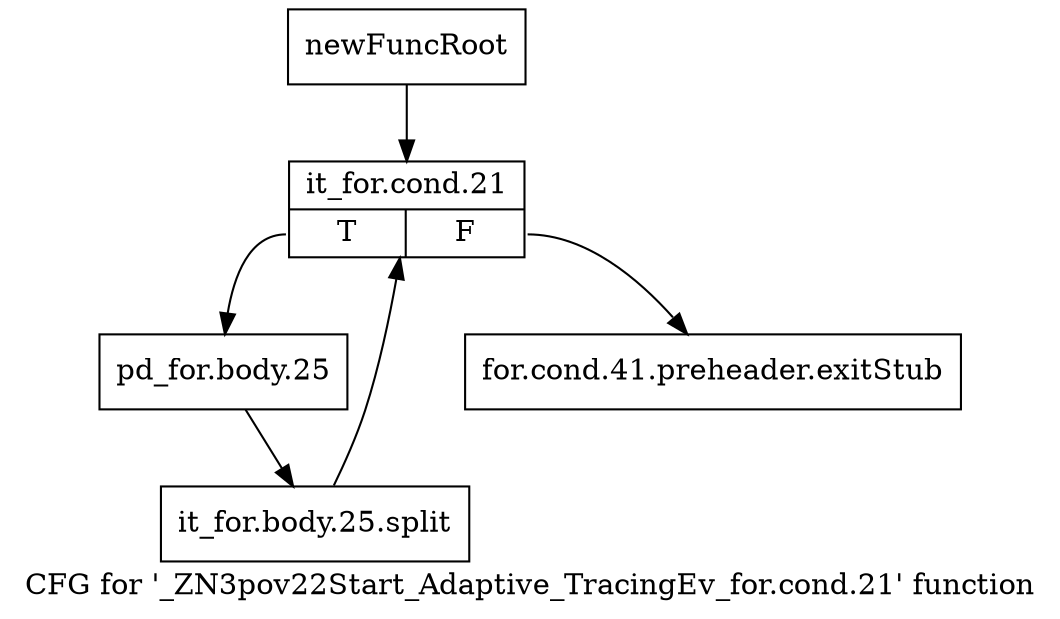 digraph "CFG for '_ZN3pov22Start_Adaptive_TracingEv_for.cond.21' function" {
	label="CFG for '_ZN3pov22Start_Adaptive_TracingEv_for.cond.21' function";

	Node0x2bcd6a0 [shape=record,label="{newFuncRoot}"];
	Node0x2bcd6a0 -> Node0x2bcd740;
	Node0x2bcd6f0 [shape=record,label="{for.cond.41.preheader.exitStub}"];
	Node0x2bcd740 [shape=record,label="{it_for.cond.21|{<s0>T|<s1>F}}"];
	Node0x2bcd740:s0 -> Node0x2bcd790;
	Node0x2bcd740:s1 -> Node0x2bcd6f0;
	Node0x2bcd790 [shape=record,label="{pd_for.body.25}"];
	Node0x2bcd790 -> Node0x3998200;
	Node0x3998200 [shape=record,label="{it_for.body.25.split}"];
	Node0x3998200 -> Node0x2bcd740;
}
